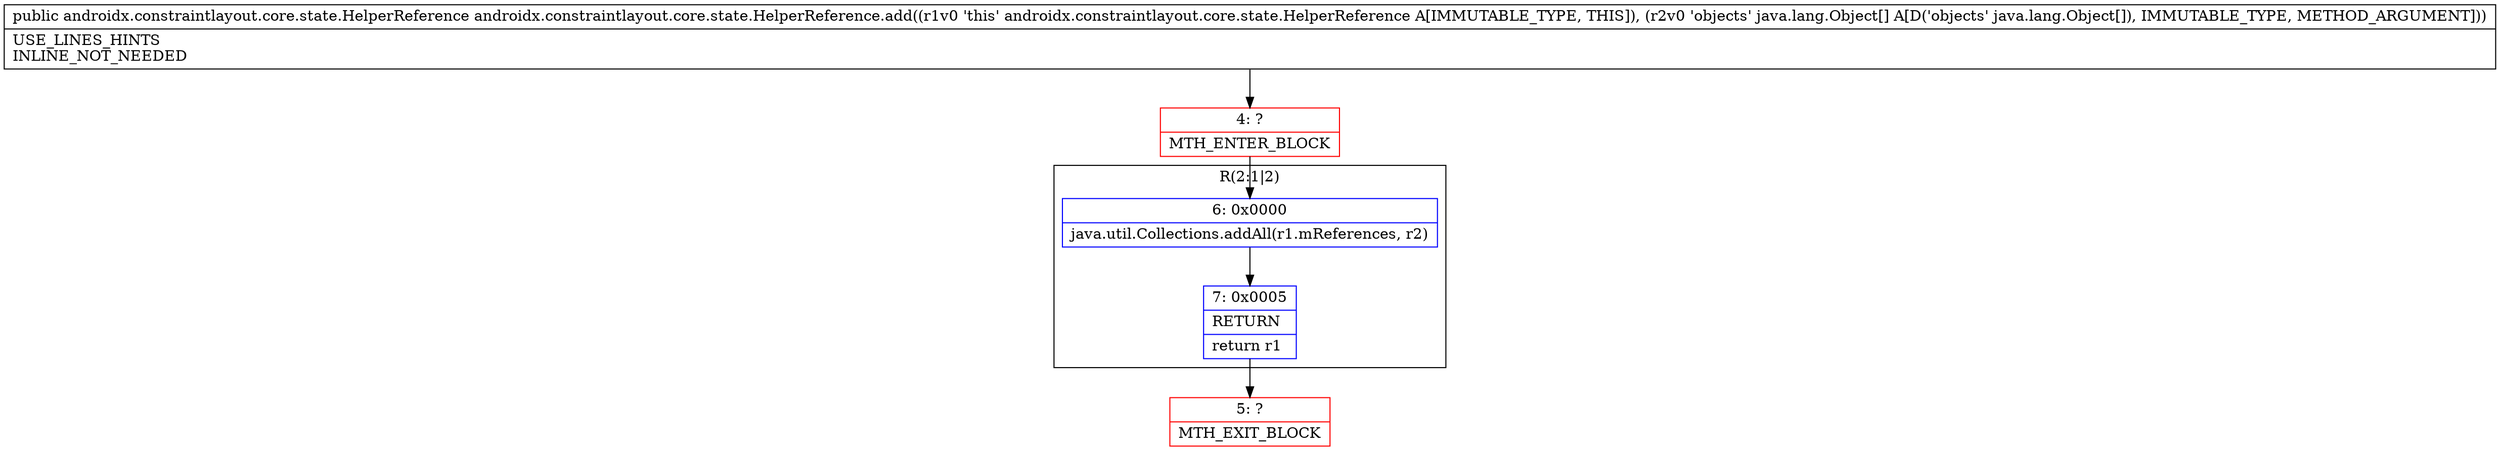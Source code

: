 digraph "CFG forandroidx.constraintlayout.core.state.HelperReference.add([Ljava\/lang\/Object;)Landroidx\/constraintlayout\/core\/state\/HelperReference;" {
subgraph cluster_Region_1597994696 {
label = "R(2:1|2)";
node [shape=record,color=blue];
Node_6 [shape=record,label="{6\:\ 0x0000|java.util.Collections.addAll(r1.mReferences, r2)\l}"];
Node_7 [shape=record,label="{7\:\ 0x0005|RETURN\l|return r1\l}"];
}
Node_4 [shape=record,color=red,label="{4\:\ ?|MTH_ENTER_BLOCK\l}"];
Node_5 [shape=record,color=red,label="{5\:\ ?|MTH_EXIT_BLOCK\l}"];
MethodNode[shape=record,label="{public androidx.constraintlayout.core.state.HelperReference androidx.constraintlayout.core.state.HelperReference.add((r1v0 'this' androidx.constraintlayout.core.state.HelperReference A[IMMUTABLE_TYPE, THIS]), (r2v0 'objects' java.lang.Object[] A[D('objects' java.lang.Object[]), IMMUTABLE_TYPE, METHOD_ARGUMENT]))  | USE_LINES_HINTS\lINLINE_NOT_NEEDED\l}"];
MethodNode -> Node_4;Node_6 -> Node_7;
Node_7 -> Node_5;
Node_4 -> Node_6;
}

